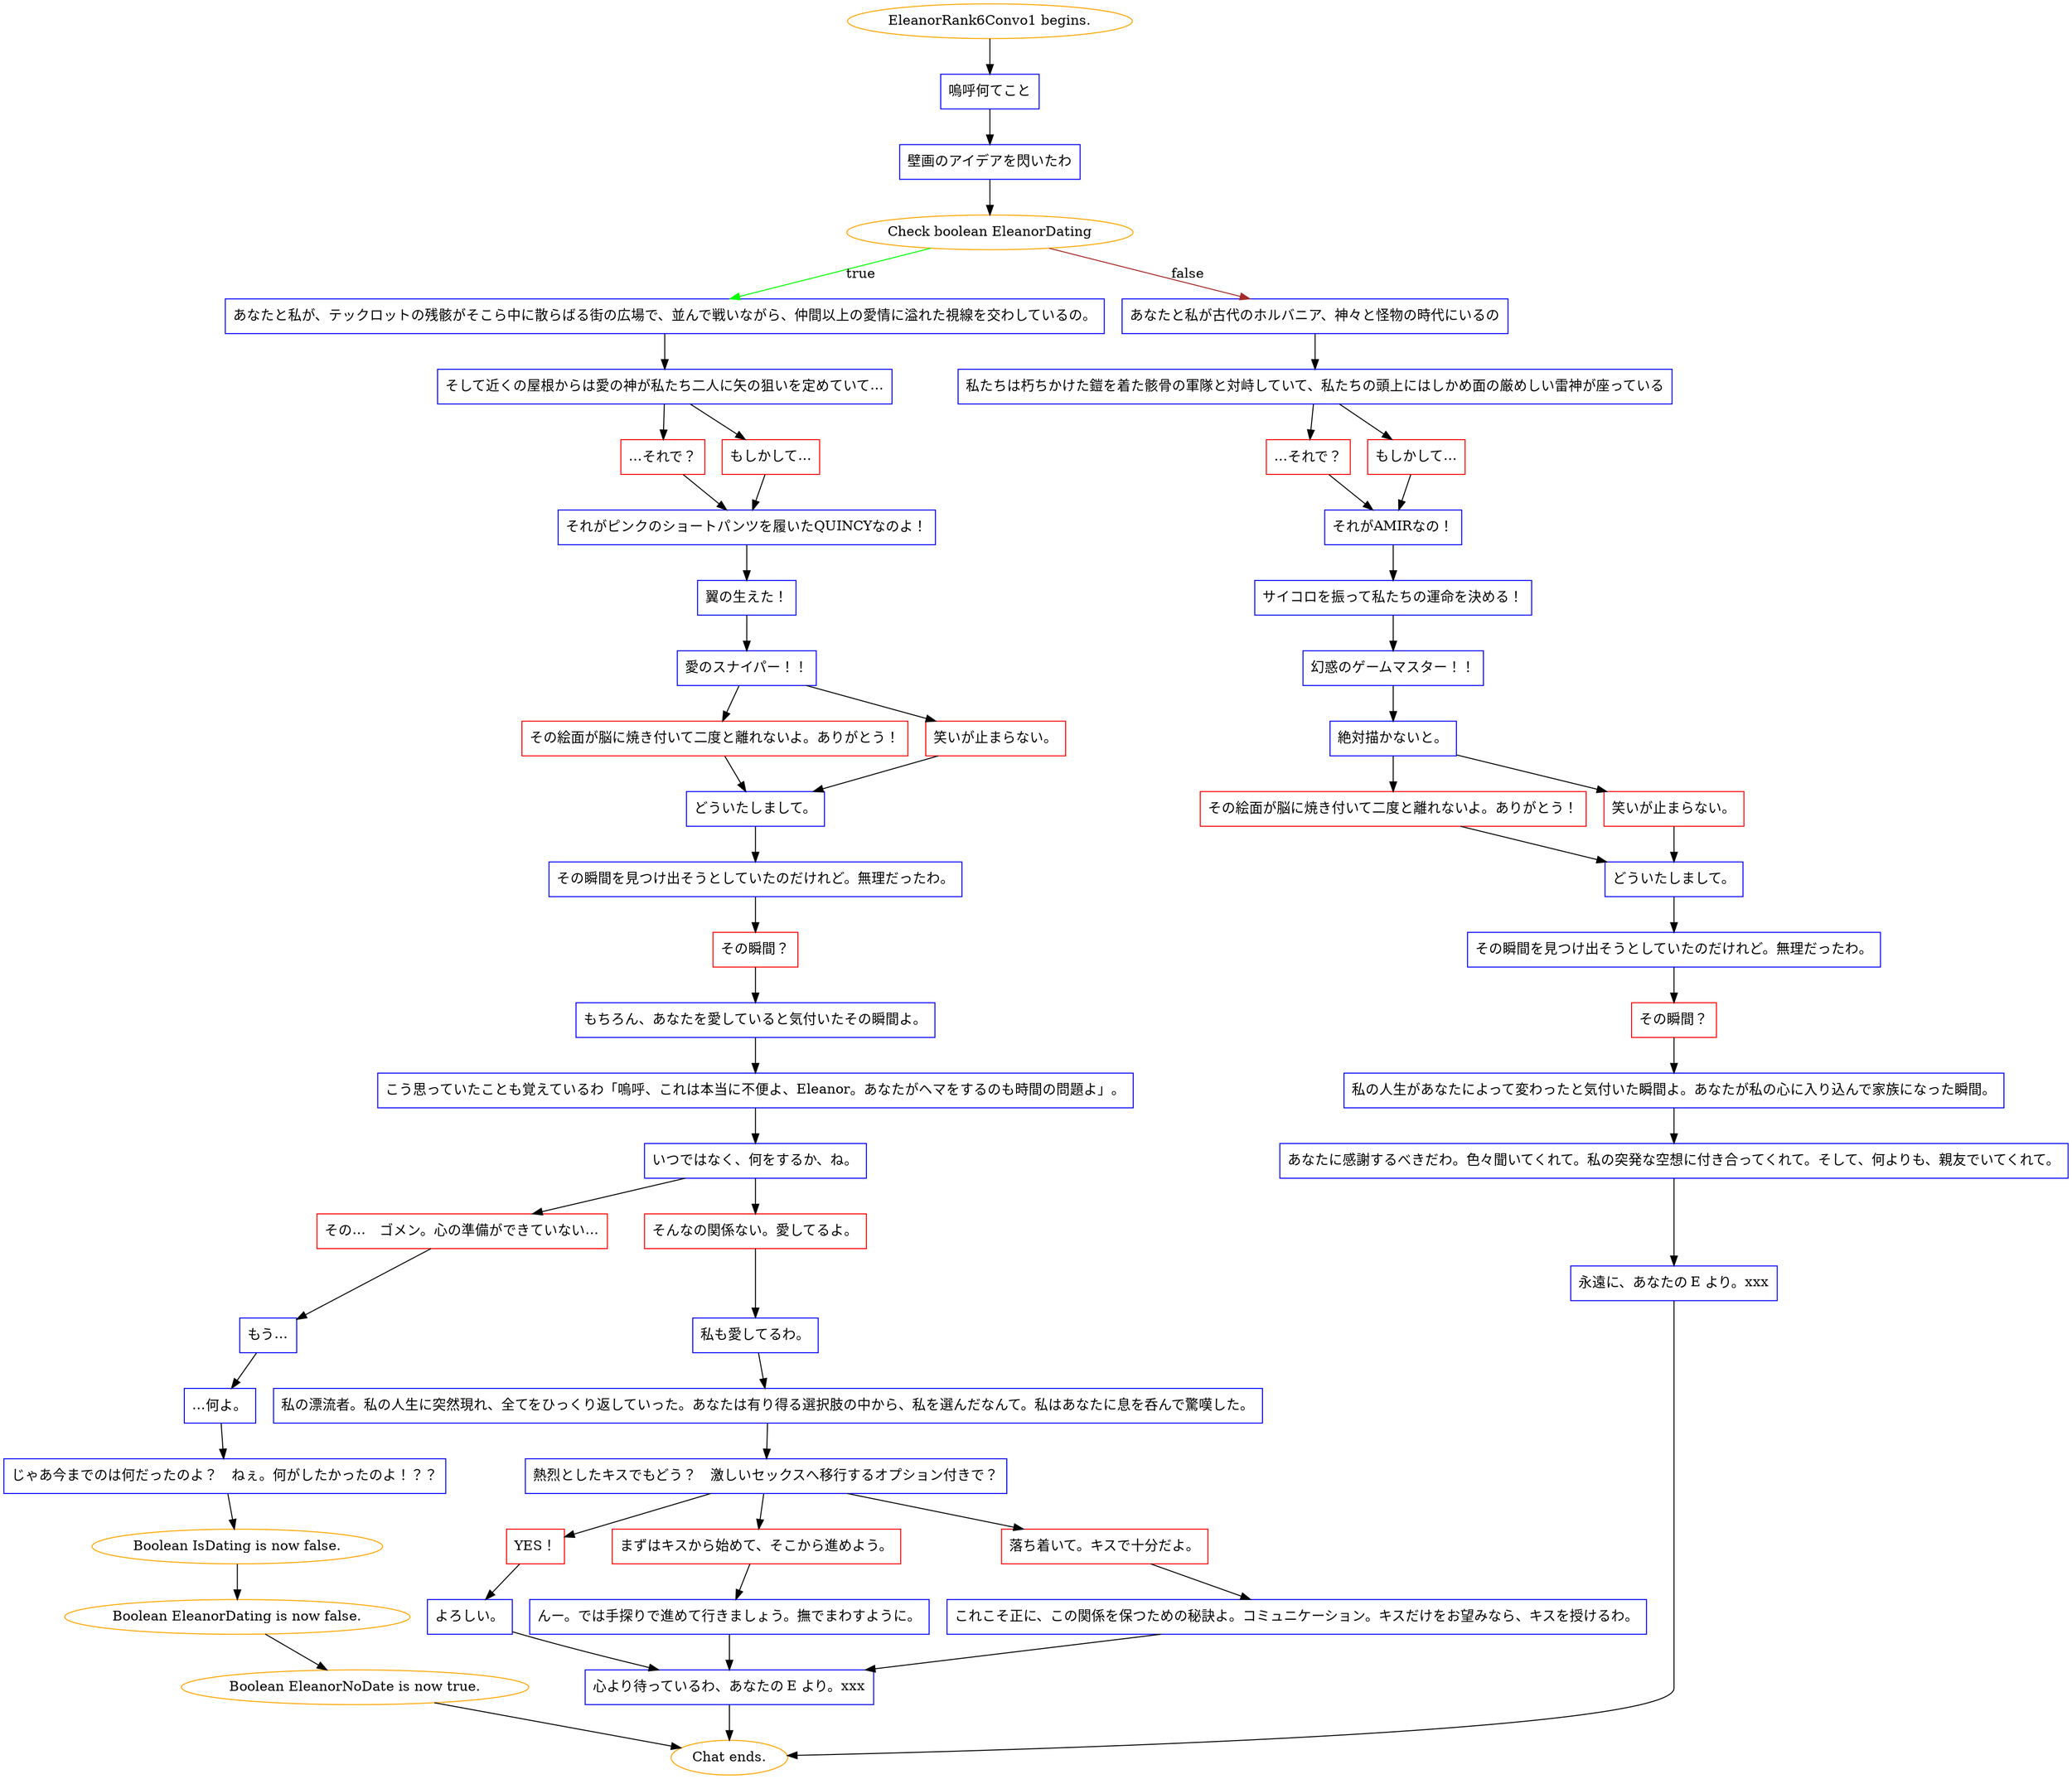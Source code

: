 digraph {
	"EleanorRank6Convo1 begins." [color=orange];
		"EleanorRank6Convo1 begins." -> j3861266881;
	j3861266881 [label="嗚呼何てこと",shape=box,color=blue];
		j3861266881 -> j2651338898;
	j2651338898 [label="壁画のアイデアを閃いたわ",shape=box,color=blue];
		j2651338898 -> j301208063;
	j301208063 [label="Check boolean EleanorDating",color=orange];
		j301208063 -> j243582800 [label=true,color=green];
		j301208063 -> j864325127 [label=false,color=brown];
	j243582800 [label="あなたと私が、テックロットの残骸がそこら中に散らばる街の広場で、並んで戦いながら、仲間以上の愛情に溢れた視線を交わしているの。",shape=box,color=blue];
		j243582800 -> j804534864;
	j864325127 [label="あなたと私が古代のホルバニア、神々と怪物の時代にいるの",shape=box,color=blue];
		j864325127 -> j2108191819;
	j804534864 [label="そして近くの屋根からは愛の神が私たち二人に矢の狙いを定めていて…",shape=box,color=blue];
		j804534864 -> j453145774;
		j804534864 -> j2612543791;
	j2108191819 [label="私たちは朽ちかけた鎧を着た骸骨の軍隊と対峙していて、私たちの頭上にはしかめ面の厳めしい雷神が座っている",shape=box,color=blue];
		j2108191819 -> j1223151330;
		j2108191819 -> j3482431622;
	j453145774 [label="…それで？",shape=box,color=red];
		j453145774 -> j1627953092;
	j2612543791 [label="もしかして…",shape=box,color=red];
		j2612543791 -> j1627953092;
	j1223151330 [label="…それで？",shape=box,color=red];
		j1223151330 -> j3709048662;
	j3482431622 [label="もしかして…",shape=box,color=red];
		j3482431622 -> j3709048662;
	j1627953092 [label="それがピンクのショートパンツを履いたQUINCYなのよ！",shape=box,color=blue];
		j1627953092 -> j2741464074;
	j3709048662 [label="それがAMIRなの！",shape=box,color=blue];
		j3709048662 -> j2552898482;
	j2741464074 [label="翼の生えた！",shape=box,color=blue];
		j2741464074 -> j3795300575;
	j2552898482 [label="サイコロを振って私たちの運命を決める！",shape=box,color=blue];
		j2552898482 -> j3036766248;
	j3795300575 [label="愛のスナイパー！！",shape=box,color=blue];
		j3795300575 -> j754221707;
		j3795300575 -> j536134875;
	j3036766248 [label="幻惑のゲームマスター！！",shape=box,color=blue];
		j3036766248 -> j2408075054;
	j754221707 [label="その絵面が脳に焼き付いて二度と離れないよ。ありがとう！",shape=box,color=red];
		j754221707 -> j505423486;
	j536134875 [label="笑いが止まらない。",shape=box,color=red];
		j536134875 -> j505423486;
	j2408075054 [label="絶対描かないと。",shape=box,color=blue];
		j2408075054 -> j2825736121;
		j2408075054 -> j1885120744;
	j505423486 [label="どういたしまして。",shape=box,color=blue];
		j505423486 -> j1760555534;
	j2825736121 [label="その絵面が脳に焼き付いて二度と離れないよ。ありがとう！",shape=box,color=red];
		j2825736121 -> j2995121652;
	j1885120744 [label="笑いが止まらない。",shape=box,color=red];
		j1885120744 -> j2995121652;
	j1760555534 [label="その瞬間を見つけ出そうとしていたのだけれど。無理だったわ。",shape=box,color=blue];
		j1760555534 -> j725605420;
	j2995121652 [label="どういたしまして。",shape=box,color=blue];
		j2995121652 -> j352258966;
	j725605420 [label="その瞬間？",shape=box,color=red];
		j725605420 -> j2093041522;
	j352258966 [label="その瞬間を見つけ出そうとしていたのだけれど。無理だったわ。",shape=box,color=blue];
		j352258966 -> j1642879940;
	j2093041522 [label="もちろん、あなたを愛していると気付いたその瞬間よ。",shape=box,color=blue];
		j2093041522 -> j3665639768;
	j1642879940 [label="その瞬間？",shape=box,color=red];
		j1642879940 -> j1213263529;
	j3665639768 [label="こう思っていたことも覚えているわ「嗚呼、これは本当に不便よ、Eleanor。あなたがヘマをするのも時間の問題よ」。",shape=box,color=blue];
		j3665639768 -> j515362037;
	j1213263529 [label="私の人生があなたによって変わったと気付いた瞬間よ。あなたが私の心に入り込んで家族になった瞬間。",shape=box,color=blue];
		j1213263529 -> j429367751;
	j515362037 [label="いつではなく、何をするか、ね。",shape=box,color=blue];
		j515362037 -> j2026377382;
		j515362037 -> j2152891203;
	j429367751 [label="あなたに感謝するべきだわ。色々聞いてくれて。私の突発な空想に付き合ってくれて。そして、何よりも、親友でいてくれて。",shape=box,color=blue];
		j429367751 -> j1884924627;
	j2026377382 [label="その…　ゴメン。心の準備ができていない…",shape=box,color=red];
		j2026377382 -> j1381092790;
	j2152891203 [label="そんなの関係ない。愛してるよ。",shape=box,color=red];
		j2152891203 -> j3239797386;
	j1884924627 [label="永遠に、あなたの E より。xxx",shape=box,color=blue];
		j1884924627 -> "Chat ends.";
	j1381092790 [label="もう…",shape=box,color=blue];
		j1381092790 -> j2144552144;
	j3239797386 [label="私も愛してるわ。",shape=box,color=blue];
		j3239797386 -> j393341285;
	"Chat ends." [color=orange];
	j2144552144 [label="…何よ。",shape=box,color=blue];
		j2144552144 -> j4142828795;
	j393341285 [label="私の漂流者。私の人生に突然現れ、全てをひっくり返していった。あなたは有り得る選択肢の中から、私を選んだなんて。私はあなたに息を呑んで驚嘆した。",shape=box,color=blue];
		j393341285 -> j3509267710;
	j4142828795 [label="じゃあ今までのは何だったのよ？　ねぇ。何がしたかったのよ！？？",shape=box,color=blue];
		j4142828795 -> j3127028283;
	j3509267710 [label="熱烈としたキスでもどう？　激しいセックスへ移行するオプション付きで？",shape=box,color=blue];
		j3509267710 -> j213734604;
		j3509267710 -> j2398938135;
		j3509267710 -> j4031883496;
	j3127028283 [label="Boolean IsDating is now false.",color=orange];
		j3127028283 -> j3856107511;
	j213734604 [label="YES！",shape=box,color=red];
		j213734604 -> j1028392113;
	j2398938135 [label="まずはキスから始めて、そこから進めよう。",shape=box,color=red];
		j2398938135 -> j20610641;
	j4031883496 [label="落ち着いて。キスで十分だよ。",shape=box,color=red];
		j4031883496 -> j1160946513;
	j3856107511 [label="Boolean EleanorDating is now false.",color=orange];
		j3856107511 -> j2728200779;
	j1028392113 [label="よろしい。",shape=box,color=blue];
		j1028392113 -> j4225328560;
	j20610641 [label="んー。では手探りで進めて行きましょう。撫でまわすように。",shape=box,color=blue];
		j20610641 -> j4225328560;
	j1160946513 [label="これこそ正に、この関係を保つための秘訣よ。コミュニケーション。キスだけをお望みなら、キスを授けるわ。",shape=box,color=blue];
		j1160946513 -> j4225328560;
	j2728200779 [label="Boolean EleanorNoDate is now true.",color=orange];
		j2728200779 -> "Chat ends.";
	j4225328560 [label="心より待っているわ、あなたの E より。xxx",shape=box,color=blue];
		j4225328560 -> "Chat ends.";
}